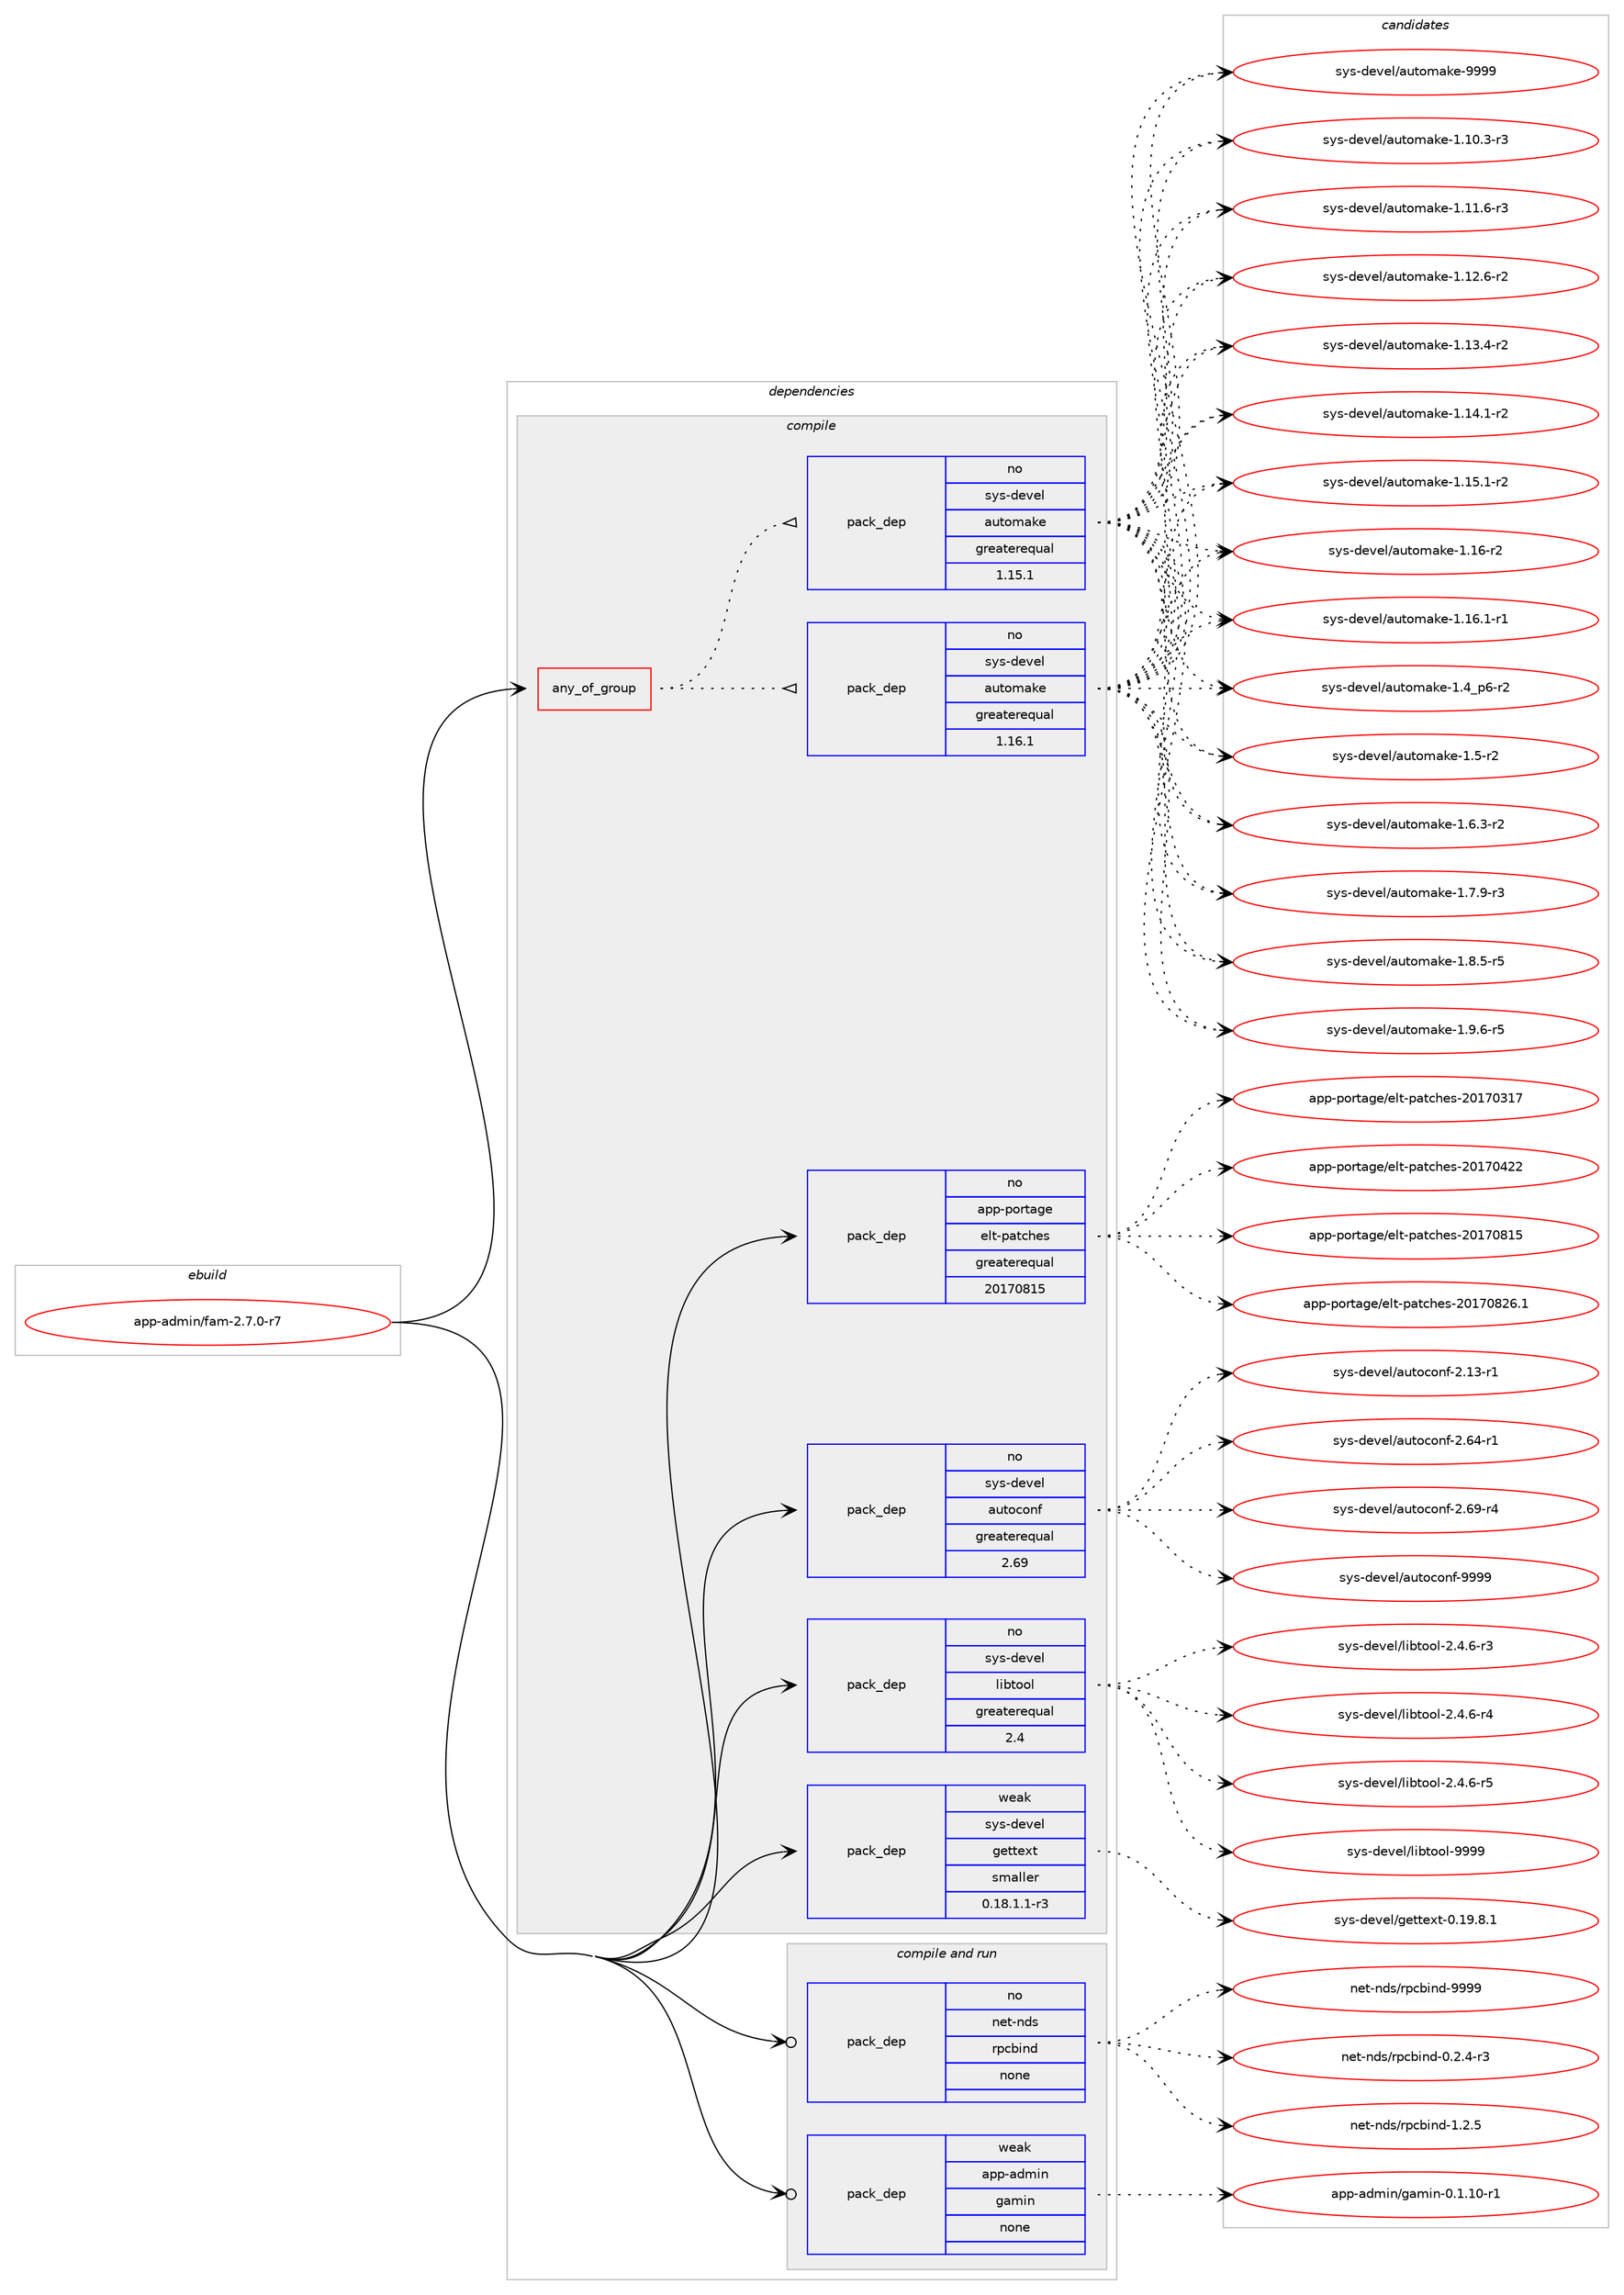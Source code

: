 digraph prolog {

# *************
# Graph options
# *************

newrank=true;
concentrate=true;
compound=true;
graph [rankdir=LR,fontname=Helvetica,fontsize=10,ranksep=1.5];#, ranksep=2.5, nodesep=0.2];
edge  [arrowhead=vee];
node  [fontname=Helvetica,fontsize=10];

# **********
# The ebuild
# **********

subgraph cluster_leftcol {
color=gray;
rank=same;
label=<<i>ebuild</i>>;
id [label="app-admin/fam-2.7.0-r7", color=red, width=4, href="../app-admin/fam-2.7.0-r7.svg"];
}

# ****************
# The dependencies
# ****************

subgraph cluster_midcol {
color=gray;
label=<<i>dependencies</i>>;
subgraph cluster_compile {
fillcolor="#eeeeee";
style=filled;
label=<<i>compile</i>>;
subgraph any19084 {
dependency1264821 [label=<<TABLE BORDER="0" CELLBORDER="1" CELLSPACING="0" CELLPADDING="4"><TR><TD CELLPADDING="10">any_of_group</TD></TR></TABLE>>, shape=none, color=red];subgraph pack900400 {
dependency1264822 [label=<<TABLE BORDER="0" CELLBORDER="1" CELLSPACING="0" CELLPADDING="4" WIDTH="220"><TR><TD ROWSPAN="6" CELLPADDING="30">pack_dep</TD></TR><TR><TD WIDTH="110">no</TD></TR><TR><TD>sys-devel</TD></TR><TR><TD>automake</TD></TR><TR><TD>greaterequal</TD></TR><TR><TD>1.16.1</TD></TR></TABLE>>, shape=none, color=blue];
}
dependency1264821:e -> dependency1264822:w [weight=20,style="dotted",arrowhead="oinv"];
subgraph pack900401 {
dependency1264823 [label=<<TABLE BORDER="0" CELLBORDER="1" CELLSPACING="0" CELLPADDING="4" WIDTH="220"><TR><TD ROWSPAN="6" CELLPADDING="30">pack_dep</TD></TR><TR><TD WIDTH="110">no</TD></TR><TR><TD>sys-devel</TD></TR><TR><TD>automake</TD></TR><TR><TD>greaterequal</TD></TR><TR><TD>1.15.1</TD></TR></TABLE>>, shape=none, color=blue];
}
dependency1264821:e -> dependency1264823:w [weight=20,style="dotted",arrowhead="oinv"];
}
id:e -> dependency1264821:w [weight=20,style="solid",arrowhead="vee"];
subgraph pack900402 {
dependency1264824 [label=<<TABLE BORDER="0" CELLBORDER="1" CELLSPACING="0" CELLPADDING="4" WIDTH="220"><TR><TD ROWSPAN="6" CELLPADDING="30">pack_dep</TD></TR><TR><TD WIDTH="110">no</TD></TR><TR><TD>app-portage</TD></TR><TR><TD>elt-patches</TD></TR><TR><TD>greaterequal</TD></TR><TR><TD>20170815</TD></TR></TABLE>>, shape=none, color=blue];
}
id:e -> dependency1264824:w [weight=20,style="solid",arrowhead="vee"];
subgraph pack900403 {
dependency1264825 [label=<<TABLE BORDER="0" CELLBORDER="1" CELLSPACING="0" CELLPADDING="4" WIDTH="220"><TR><TD ROWSPAN="6" CELLPADDING="30">pack_dep</TD></TR><TR><TD WIDTH="110">no</TD></TR><TR><TD>sys-devel</TD></TR><TR><TD>autoconf</TD></TR><TR><TD>greaterequal</TD></TR><TR><TD>2.69</TD></TR></TABLE>>, shape=none, color=blue];
}
id:e -> dependency1264825:w [weight=20,style="solid",arrowhead="vee"];
subgraph pack900404 {
dependency1264826 [label=<<TABLE BORDER="0" CELLBORDER="1" CELLSPACING="0" CELLPADDING="4" WIDTH="220"><TR><TD ROWSPAN="6" CELLPADDING="30">pack_dep</TD></TR><TR><TD WIDTH="110">no</TD></TR><TR><TD>sys-devel</TD></TR><TR><TD>libtool</TD></TR><TR><TD>greaterequal</TD></TR><TR><TD>2.4</TD></TR></TABLE>>, shape=none, color=blue];
}
id:e -> dependency1264826:w [weight=20,style="solid",arrowhead="vee"];
subgraph pack900405 {
dependency1264827 [label=<<TABLE BORDER="0" CELLBORDER="1" CELLSPACING="0" CELLPADDING="4" WIDTH="220"><TR><TD ROWSPAN="6" CELLPADDING="30">pack_dep</TD></TR><TR><TD WIDTH="110">weak</TD></TR><TR><TD>sys-devel</TD></TR><TR><TD>gettext</TD></TR><TR><TD>smaller</TD></TR><TR><TD>0.18.1.1-r3</TD></TR></TABLE>>, shape=none, color=blue];
}
id:e -> dependency1264827:w [weight=20,style="solid",arrowhead="vee"];
}
subgraph cluster_compileandrun {
fillcolor="#eeeeee";
style=filled;
label=<<i>compile and run</i>>;
subgraph pack900406 {
dependency1264828 [label=<<TABLE BORDER="0" CELLBORDER="1" CELLSPACING="0" CELLPADDING="4" WIDTH="220"><TR><TD ROWSPAN="6" CELLPADDING="30">pack_dep</TD></TR><TR><TD WIDTH="110">no</TD></TR><TR><TD>net-nds</TD></TR><TR><TD>rpcbind</TD></TR><TR><TD>none</TD></TR><TR><TD></TD></TR></TABLE>>, shape=none, color=blue];
}
id:e -> dependency1264828:w [weight=20,style="solid",arrowhead="odotvee"];
subgraph pack900407 {
dependency1264829 [label=<<TABLE BORDER="0" CELLBORDER="1" CELLSPACING="0" CELLPADDING="4" WIDTH="220"><TR><TD ROWSPAN="6" CELLPADDING="30">pack_dep</TD></TR><TR><TD WIDTH="110">weak</TD></TR><TR><TD>app-admin</TD></TR><TR><TD>gamin</TD></TR><TR><TD>none</TD></TR><TR><TD></TD></TR></TABLE>>, shape=none, color=blue];
}
id:e -> dependency1264829:w [weight=20,style="solid",arrowhead="odotvee"];
}
subgraph cluster_run {
fillcolor="#eeeeee";
style=filled;
label=<<i>run</i>>;
}
}

# **************
# The candidates
# **************

subgraph cluster_choices {
rank=same;
color=gray;
label=<<i>candidates</i>>;

subgraph choice900400 {
color=black;
nodesep=1;
choice11512111545100101118101108479711711611110997107101454946494846514511451 [label="sys-devel/automake-1.10.3-r3", color=red, width=4,href="../sys-devel/automake-1.10.3-r3.svg"];
choice11512111545100101118101108479711711611110997107101454946494946544511451 [label="sys-devel/automake-1.11.6-r3", color=red, width=4,href="../sys-devel/automake-1.11.6-r3.svg"];
choice11512111545100101118101108479711711611110997107101454946495046544511450 [label="sys-devel/automake-1.12.6-r2", color=red, width=4,href="../sys-devel/automake-1.12.6-r2.svg"];
choice11512111545100101118101108479711711611110997107101454946495146524511450 [label="sys-devel/automake-1.13.4-r2", color=red, width=4,href="../sys-devel/automake-1.13.4-r2.svg"];
choice11512111545100101118101108479711711611110997107101454946495246494511450 [label="sys-devel/automake-1.14.1-r2", color=red, width=4,href="../sys-devel/automake-1.14.1-r2.svg"];
choice11512111545100101118101108479711711611110997107101454946495346494511450 [label="sys-devel/automake-1.15.1-r2", color=red, width=4,href="../sys-devel/automake-1.15.1-r2.svg"];
choice1151211154510010111810110847971171161111099710710145494649544511450 [label="sys-devel/automake-1.16-r2", color=red, width=4,href="../sys-devel/automake-1.16-r2.svg"];
choice11512111545100101118101108479711711611110997107101454946495446494511449 [label="sys-devel/automake-1.16.1-r1", color=red, width=4,href="../sys-devel/automake-1.16.1-r1.svg"];
choice115121115451001011181011084797117116111109971071014549465295112544511450 [label="sys-devel/automake-1.4_p6-r2", color=red, width=4,href="../sys-devel/automake-1.4_p6-r2.svg"];
choice11512111545100101118101108479711711611110997107101454946534511450 [label="sys-devel/automake-1.5-r2", color=red, width=4,href="../sys-devel/automake-1.5-r2.svg"];
choice115121115451001011181011084797117116111109971071014549465446514511450 [label="sys-devel/automake-1.6.3-r2", color=red, width=4,href="../sys-devel/automake-1.6.3-r2.svg"];
choice115121115451001011181011084797117116111109971071014549465546574511451 [label="sys-devel/automake-1.7.9-r3", color=red, width=4,href="../sys-devel/automake-1.7.9-r3.svg"];
choice115121115451001011181011084797117116111109971071014549465646534511453 [label="sys-devel/automake-1.8.5-r5", color=red, width=4,href="../sys-devel/automake-1.8.5-r5.svg"];
choice115121115451001011181011084797117116111109971071014549465746544511453 [label="sys-devel/automake-1.9.6-r5", color=red, width=4,href="../sys-devel/automake-1.9.6-r5.svg"];
choice115121115451001011181011084797117116111109971071014557575757 [label="sys-devel/automake-9999", color=red, width=4,href="../sys-devel/automake-9999.svg"];
dependency1264822:e -> choice11512111545100101118101108479711711611110997107101454946494846514511451:w [style=dotted,weight="100"];
dependency1264822:e -> choice11512111545100101118101108479711711611110997107101454946494946544511451:w [style=dotted,weight="100"];
dependency1264822:e -> choice11512111545100101118101108479711711611110997107101454946495046544511450:w [style=dotted,weight="100"];
dependency1264822:e -> choice11512111545100101118101108479711711611110997107101454946495146524511450:w [style=dotted,weight="100"];
dependency1264822:e -> choice11512111545100101118101108479711711611110997107101454946495246494511450:w [style=dotted,weight="100"];
dependency1264822:e -> choice11512111545100101118101108479711711611110997107101454946495346494511450:w [style=dotted,weight="100"];
dependency1264822:e -> choice1151211154510010111810110847971171161111099710710145494649544511450:w [style=dotted,weight="100"];
dependency1264822:e -> choice11512111545100101118101108479711711611110997107101454946495446494511449:w [style=dotted,weight="100"];
dependency1264822:e -> choice115121115451001011181011084797117116111109971071014549465295112544511450:w [style=dotted,weight="100"];
dependency1264822:e -> choice11512111545100101118101108479711711611110997107101454946534511450:w [style=dotted,weight="100"];
dependency1264822:e -> choice115121115451001011181011084797117116111109971071014549465446514511450:w [style=dotted,weight="100"];
dependency1264822:e -> choice115121115451001011181011084797117116111109971071014549465546574511451:w [style=dotted,weight="100"];
dependency1264822:e -> choice115121115451001011181011084797117116111109971071014549465646534511453:w [style=dotted,weight="100"];
dependency1264822:e -> choice115121115451001011181011084797117116111109971071014549465746544511453:w [style=dotted,weight="100"];
dependency1264822:e -> choice115121115451001011181011084797117116111109971071014557575757:w [style=dotted,weight="100"];
}
subgraph choice900401 {
color=black;
nodesep=1;
choice11512111545100101118101108479711711611110997107101454946494846514511451 [label="sys-devel/automake-1.10.3-r3", color=red, width=4,href="../sys-devel/automake-1.10.3-r3.svg"];
choice11512111545100101118101108479711711611110997107101454946494946544511451 [label="sys-devel/automake-1.11.6-r3", color=red, width=4,href="../sys-devel/automake-1.11.6-r3.svg"];
choice11512111545100101118101108479711711611110997107101454946495046544511450 [label="sys-devel/automake-1.12.6-r2", color=red, width=4,href="../sys-devel/automake-1.12.6-r2.svg"];
choice11512111545100101118101108479711711611110997107101454946495146524511450 [label="sys-devel/automake-1.13.4-r2", color=red, width=4,href="../sys-devel/automake-1.13.4-r2.svg"];
choice11512111545100101118101108479711711611110997107101454946495246494511450 [label="sys-devel/automake-1.14.1-r2", color=red, width=4,href="../sys-devel/automake-1.14.1-r2.svg"];
choice11512111545100101118101108479711711611110997107101454946495346494511450 [label="sys-devel/automake-1.15.1-r2", color=red, width=4,href="../sys-devel/automake-1.15.1-r2.svg"];
choice1151211154510010111810110847971171161111099710710145494649544511450 [label="sys-devel/automake-1.16-r2", color=red, width=4,href="../sys-devel/automake-1.16-r2.svg"];
choice11512111545100101118101108479711711611110997107101454946495446494511449 [label="sys-devel/automake-1.16.1-r1", color=red, width=4,href="../sys-devel/automake-1.16.1-r1.svg"];
choice115121115451001011181011084797117116111109971071014549465295112544511450 [label="sys-devel/automake-1.4_p6-r2", color=red, width=4,href="../sys-devel/automake-1.4_p6-r2.svg"];
choice11512111545100101118101108479711711611110997107101454946534511450 [label="sys-devel/automake-1.5-r2", color=red, width=4,href="../sys-devel/automake-1.5-r2.svg"];
choice115121115451001011181011084797117116111109971071014549465446514511450 [label="sys-devel/automake-1.6.3-r2", color=red, width=4,href="../sys-devel/automake-1.6.3-r2.svg"];
choice115121115451001011181011084797117116111109971071014549465546574511451 [label="sys-devel/automake-1.7.9-r3", color=red, width=4,href="../sys-devel/automake-1.7.9-r3.svg"];
choice115121115451001011181011084797117116111109971071014549465646534511453 [label="sys-devel/automake-1.8.5-r5", color=red, width=4,href="../sys-devel/automake-1.8.5-r5.svg"];
choice115121115451001011181011084797117116111109971071014549465746544511453 [label="sys-devel/automake-1.9.6-r5", color=red, width=4,href="../sys-devel/automake-1.9.6-r5.svg"];
choice115121115451001011181011084797117116111109971071014557575757 [label="sys-devel/automake-9999", color=red, width=4,href="../sys-devel/automake-9999.svg"];
dependency1264823:e -> choice11512111545100101118101108479711711611110997107101454946494846514511451:w [style=dotted,weight="100"];
dependency1264823:e -> choice11512111545100101118101108479711711611110997107101454946494946544511451:w [style=dotted,weight="100"];
dependency1264823:e -> choice11512111545100101118101108479711711611110997107101454946495046544511450:w [style=dotted,weight="100"];
dependency1264823:e -> choice11512111545100101118101108479711711611110997107101454946495146524511450:w [style=dotted,weight="100"];
dependency1264823:e -> choice11512111545100101118101108479711711611110997107101454946495246494511450:w [style=dotted,weight="100"];
dependency1264823:e -> choice11512111545100101118101108479711711611110997107101454946495346494511450:w [style=dotted,weight="100"];
dependency1264823:e -> choice1151211154510010111810110847971171161111099710710145494649544511450:w [style=dotted,weight="100"];
dependency1264823:e -> choice11512111545100101118101108479711711611110997107101454946495446494511449:w [style=dotted,weight="100"];
dependency1264823:e -> choice115121115451001011181011084797117116111109971071014549465295112544511450:w [style=dotted,weight="100"];
dependency1264823:e -> choice11512111545100101118101108479711711611110997107101454946534511450:w [style=dotted,weight="100"];
dependency1264823:e -> choice115121115451001011181011084797117116111109971071014549465446514511450:w [style=dotted,weight="100"];
dependency1264823:e -> choice115121115451001011181011084797117116111109971071014549465546574511451:w [style=dotted,weight="100"];
dependency1264823:e -> choice115121115451001011181011084797117116111109971071014549465646534511453:w [style=dotted,weight="100"];
dependency1264823:e -> choice115121115451001011181011084797117116111109971071014549465746544511453:w [style=dotted,weight="100"];
dependency1264823:e -> choice115121115451001011181011084797117116111109971071014557575757:w [style=dotted,weight="100"];
}
subgraph choice900402 {
color=black;
nodesep=1;
choice97112112451121111141169710310147101108116451129711699104101115455048495548514955 [label="app-portage/elt-patches-20170317", color=red, width=4,href="../app-portage/elt-patches-20170317.svg"];
choice97112112451121111141169710310147101108116451129711699104101115455048495548525050 [label="app-portage/elt-patches-20170422", color=red, width=4,href="../app-portage/elt-patches-20170422.svg"];
choice97112112451121111141169710310147101108116451129711699104101115455048495548564953 [label="app-portage/elt-patches-20170815", color=red, width=4,href="../app-portage/elt-patches-20170815.svg"];
choice971121124511211111411697103101471011081164511297116991041011154550484955485650544649 [label="app-portage/elt-patches-20170826.1", color=red, width=4,href="../app-portage/elt-patches-20170826.1.svg"];
dependency1264824:e -> choice97112112451121111141169710310147101108116451129711699104101115455048495548514955:w [style=dotted,weight="100"];
dependency1264824:e -> choice97112112451121111141169710310147101108116451129711699104101115455048495548525050:w [style=dotted,weight="100"];
dependency1264824:e -> choice97112112451121111141169710310147101108116451129711699104101115455048495548564953:w [style=dotted,weight="100"];
dependency1264824:e -> choice971121124511211111411697103101471011081164511297116991041011154550484955485650544649:w [style=dotted,weight="100"];
}
subgraph choice900403 {
color=black;
nodesep=1;
choice1151211154510010111810110847971171161119911111010245504649514511449 [label="sys-devel/autoconf-2.13-r1", color=red, width=4,href="../sys-devel/autoconf-2.13-r1.svg"];
choice1151211154510010111810110847971171161119911111010245504654524511449 [label="sys-devel/autoconf-2.64-r1", color=red, width=4,href="../sys-devel/autoconf-2.64-r1.svg"];
choice1151211154510010111810110847971171161119911111010245504654574511452 [label="sys-devel/autoconf-2.69-r4", color=red, width=4,href="../sys-devel/autoconf-2.69-r4.svg"];
choice115121115451001011181011084797117116111991111101024557575757 [label="sys-devel/autoconf-9999", color=red, width=4,href="../sys-devel/autoconf-9999.svg"];
dependency1264825:e -> choice1151211154510010111810110847971171161119911111010245504649514511449:w [style=dotted,weight="100"];
dependency1264825:e -> choice1151211154510010111810110847971171161119911111010245504654524511449:w [style=dotted,weight="100"];
dependency1264825:e -> choice1151211154510010111810110847971171161119911111010245504654574511452:w [style=dotted,weight="100"];
dependency1264825:e -> choice115121115451001011181011084797117116111991111101024557575757:w [style=dotted,weight="100"];
}
subgraph choice900404 {
color=black;
nodesep=1;
choice1151211154510010111810110847108105981161111111084550465246544511451 [label="sys-devel/libtool-2.4.6-r3", color=red, width=4,href="../sys-devel/libtool-2.4.6-r3.svg"];
choice1151211154510010111810110847108105981161111111084550465246544511452 [label="sys-devel/libtool-2.4.6-r4", color=red, width=4,href="../sys-devel/libtool-2.4.6-r4.svg"];
choice1151211154510010111810110847108105981161111111084550465246544511453 [label="sys-devel/libtool-2.4.6-r5", color=red, width=4,href="../sys-devel/libtool-2.4.6-r5.svg"];
choice1151211154510010111810110847108105981161111111084557575757 [label="sys-devel/libtool-9999", color=red, width=4,href="../sys-devel/libtool-9999.svg"];
dependency1264826:e -> choice1151211154510010111810110847108105981161111111084550465246544511451:w [style=dotted,weight="100"];
dependency1264826:e -> choice1151211154510010111810110847108105981161111111084550465246544511452:w [style=dotted,weight="100"];
dependency1264826:e -> choice1151211154510010111810110847108105981161111111084550465246544511453:w [style=dotted,weight="100"];
dependency1264826:e -> choice1151211154510010111810110847108105981161111111084557575757:w [style=dotted,weight="100"];
}
subgraph choice900405 {
color=black;
nodesep=1;
choice1151211154510010111810110847103101116116101120116454846495746564649 [label="sys-devel/gettext-0.19.8.1", color=red, width=4,href="../sys-devel/gettext-0.19.8.1.svg"];
dependency1264827:e -> choice1151211154510010111810110847103101116116101120116454846495746564649:w [style=dotted,weight="100"];
}
subgraph choice900406 {
color=black;
nodesep=1;
choice110101116451101001154711411299981051101004548465046524511451 [label="net-nds/rpcbind-0.2.4-r3", color=red, width=4,href="../net-nds/rpcbind-0.2.4-r3.svg"];
choice11010111645110100115471141129998105110100454946504653 [label="net-nds/rpcbind-1.2.5", color=red, width=4,href="../net-nds/rpcbind-1.2.5.svg"];
choice110101116451101001154711411299981051101004557575757 [label="net-nds/rpcbind-9999", color=red, width=4,href="../net-nds/rpcbind-9999.svg"];
dependency1264828:e -> choice110101116451101001154711411299981051101004548465046524511451:w [style=dotted,weight="100"];
dependency1264828:e -> choice11010111645110100115471141129998105110100454946504653:w [style=dotted,weight="100"];
dependency1264828:e -> choice110101116451101001154711411299981051101004557575757:w [style=dotted,weight="100"];
}
subgraph choice900407 {
color=black;
nodesep=1;
choice9711211245971001091051104710397109105110454846494649484511449 [label="app-admin/gamin-0.1.10-r1", color=red, width=4,href="../app-admin/gamin-0.1.10-r1.svg"];
dependency1264829:e -> choice9711211245971001091051104710397109105110454846494649484511449:w [style=dotted,weight="100"];
}
}

}

